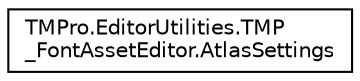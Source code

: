 digraph "Graphical Class Hierarchy"
{
 // LATEX_PDF_SIZE
  edge [fontname="Helvetica",fontsize="10",labelfontname="Helvetica",labelfontsize="10"];
  node [fontname="Helvetica",fontsize="10",shape=record];
  rankdir="LR";
  Node0 [label="TMPro.EditorUtilities.TMP\l_FontAssetEditor.AtlasSettings",height=0.2,width=0.4,color="black", fillcolor="white", style="filled",URL="$struct_t_m_pro_1_1_editor_utilities_1_1_t_m_p___font_asset_editor_1_1_atlas_settings.html",tooltip=" "];
}
